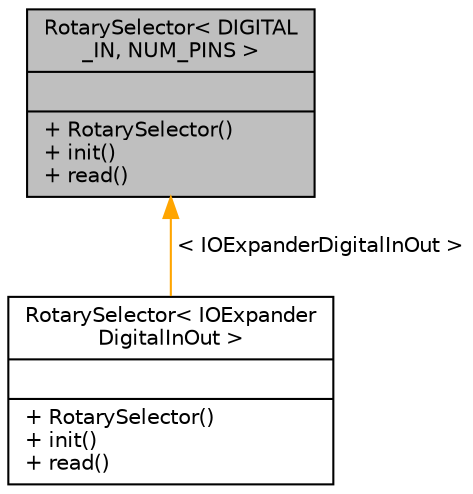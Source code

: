 digraph "RotarySelector&lt; DIGITAL_IN, NUM_PINS &gt;"
{
  edge [fontname="Helvetica",fontsize="10",labelfontname="Helvetica",labelfontsize="10"];
  node [fontname="Helvetica",fontsize="10",shape=record];
  Node0 [label="{RotarySelector\< DIGITAL\l_IN, NUM_PINS \>\n||+ RotarySelector()\l+ init()\l+ read()\l}",height=0.2,width=0.4,color="black", fillcolor="grey75", style="filled", fontcolor="black"];
  Node0 -> Node1 [dir="back",color="orange",fontsize="10",style="solid",label=" \< IOExpanderDigitalInOut \>" ,fontname="Helvetica"];
  Node1 [label="{RotarySelector\< IOExpander\lDigitalInOut \>\n||+ RotarySelector()\l+ init()\l+ read()\l}",height=0.2,width=0.4,color="black", fillcolor="white", style="filled",URL="$class_rotary_selector.html"];
}
